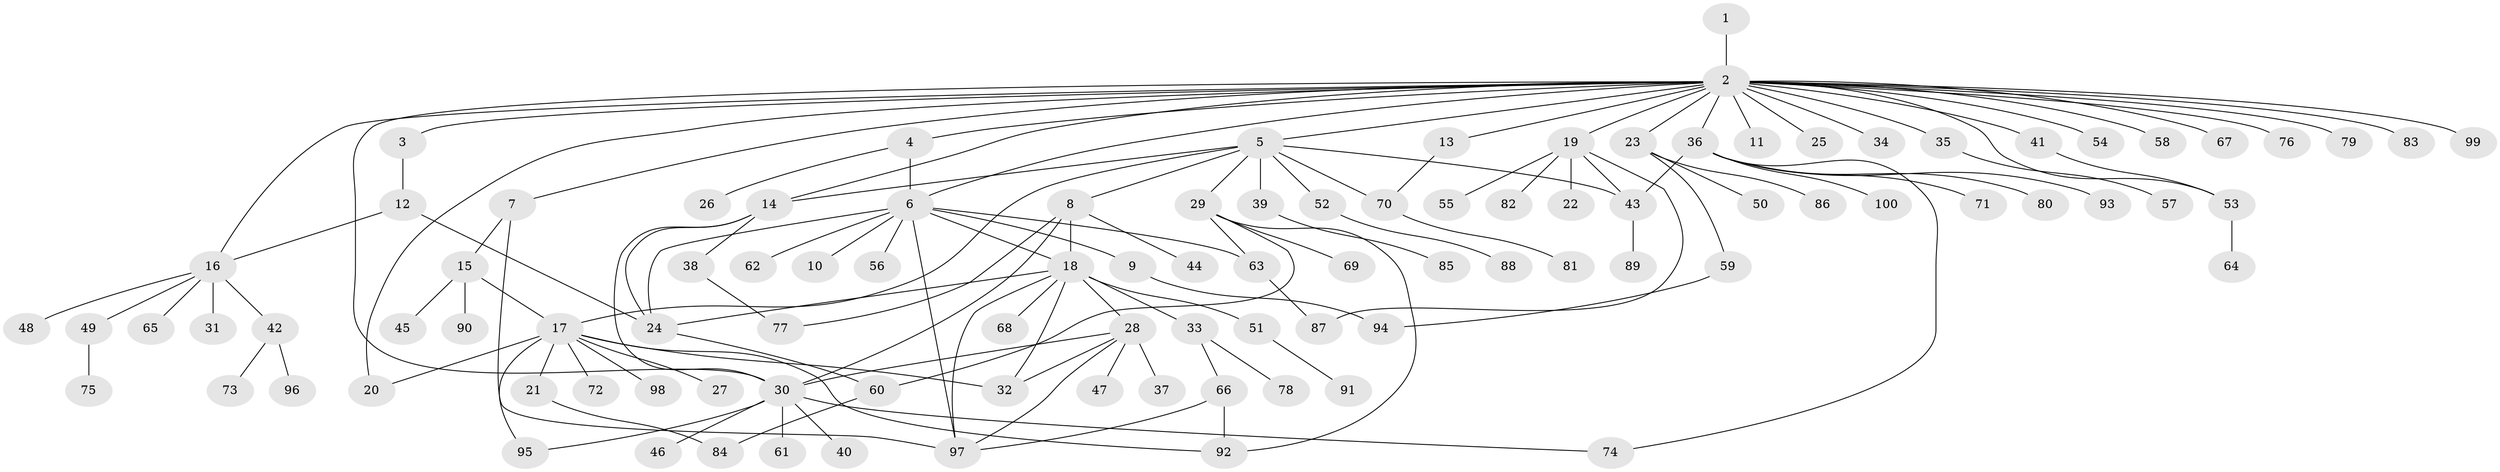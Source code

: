 // Generated by graph-tools (version 1.1) at 2025/01/03/09/25 03:01:57]
// undirected, 100 vertices, 131 edges
graph export_dot {
graph [start="1"]
  node [color=gray90,style=filled];
  1;
  2;
  3;
  4;
  5;
  6;
  7;
  8;
  9;
  10;
  11;
  12;
  13;
  14;
  15;
  16;
  17;
  18;
  19;
  20;
  21;
  22;
  23;
  24;
  25;
  26;
  27;
  28;
  29;
  30;
  31;
  32;
  33;
  34;
  35;
  36;
  37;
  38;
  39;
  40;
  41;
  42;
  43;
  44;
  45;
  46;
  47;
  48;
  49;
  50;
  51;
  52;
  53;
  54;
  55;
  56;
  57;
  58;
  59;
  60;
  61;
  62;
  63;
  64;
  65;
  66;
  67;
  68;
  69;
  70;
  71;
  72;
  73;
  74;
  75;
  76;
  77;
  78;
  79;
  80;
  81;
  82;
  83;
  84;
  85;
  86;
  87;
  88;
  89;
  90;
  91;
  92;
  93;
  94;
  95;
  96;
  97;
  98;
  99;
  100;
  1 -- 2;
  2 -- 3;
  2 -- 4;
  2 -- 5;
  2 -- 6;
  2 -- 7;
  2 -- 11;
  2 -- 13;
  2 -- 14;
  2 -- 16;
  2 -- 19;
  2 -- 20;
  2 -- 23;
  2 -- 25;
  2 -- 30;
  2 -- 34;
  2 -- 35;
  2 -- 36;
  2 -- 41;
  2 -- 53;
  2 -- 54;
  2 -- 58;
  2 -- 67;
  2 -- 76;
  2 -- 79;
  2 -- 83;
  2 -- 99;
  3 -- 12;
  4 -- 6;
  4 -- 26;
  5 -- 8;
  5 -- 14;
  5 -- 17;
  5 -- 29;
  5 -- 39;
  5 -- 43;
  5 -- 52;
  5 -- 70;
  6 -- 9;
  6 -- 10;
  6 -- 18;
  6 -- 24;
  6 -- 56;
  6 -- 62;
  6 -- 63;
  6 -- 97;
  7 -- 15;
  7 -- 97;
  8 -- 18;
  8 -- 30;
  8 -- 44;
  8 -- 77;
  9 -- 94;
  12 -- 16;
  12 -- 24;
  13 -- 70;
  14 -- 24;
  14 -- 30;
  14 -- 38;
  15 -- 17;
  15 -- 45;
  15 -- 90;
  16 -- 31;
  16 -- 42;
  16 -- 48;
  16 -- 49;
  16 -- 65;
  17 -- 20;
  17 -- 21;
  17 -- 27;
  17 -- 32;
  17 -- 72;
  17 -- 92;
  17 -- 95;
  17 -- 98;
  18 -- 24;
  18 -- 28;
  18 -- 32;
  18 -- 33;
  18 -- 51;
  18 -- 68;
  18 -- 97;
  19 -- 22;
  19 -- 43;
  19 -- 55;
  19 -- 82;
  19 -- 87;
  21 -- 84;
  23 -- 50;
  23 -- 59;
  23 -- 86;
  24 -- 60;
  28 -- 30;
  28 -- 32;
  28 -- 37;
  28 -- 47;
  28 -- 97;
  29 -- 60;
  29 -- 63;
  29 -- 69;
  29 -- 92;
  30 -- 40;
  30 -- 46;
  30 -- 61;
  30 -- 74;
  30 -- 95;
  33 -- 66;
  33 -- 78;
  35 -- 57;
  36 -- 43;
  36 -- 71;
  36 -- 74;
  36 -- 80;
  36 -- 93;
  36 -- 100;
  38 -- 77;
  39 -- 85;
  41 -- 53;
  42 -- 73;
  42 -- 96;
  43 -- 89;
  49 -- 75;
  51 -- 91;
  52 -- 88;
  53 -- 64;
  59 -- 94;
  60 -- 84;
  63 -- 87;
  66 -- 92;
  66 -- 97;
  70 -- 81;
}

